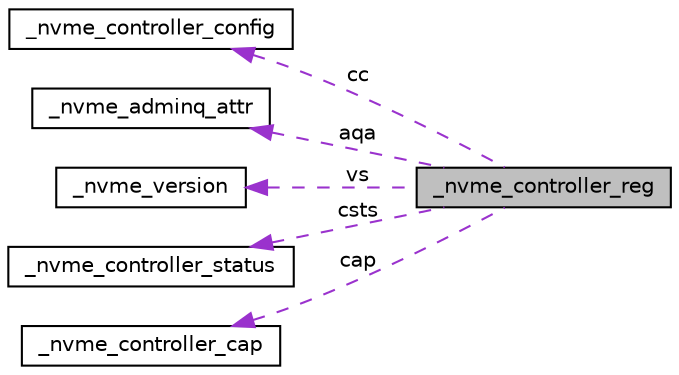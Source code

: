 digraph "_nvme_controller_reg"
{
  edge [fontname="Helvetica",fontsize="10",labelfontname="Helvetica",labelfontsize="10"];
  node [fontname="Helvetica",fontsize="10",shape=record];
  rankdir="LR";
  Node1 [label="_nvme_controller_reg",height=0.2,width=0.4,color="black", fillcolor="grey75", style="filled", fontcolor="black"];
  Node2 -> Node1 [dir="back",color="darkorchid3",fontsize="10",style="dashed",label=" cc" ,fontname="Helvetica"];
  Node2 [label="_nvme_controller_config",height=0.2,width=0.4,color="black", fillcolor="white", style="filled",URL="$union__nvme__controller__config.html",tooltip="Controller configuration register. "];
  Node3 -> Node1 [dir="back",color="darkorchid3",fontsize="10",style="dashed",label=" aqa" ,fontname="Helvetica"];
  Node3 [label="_nvme_adminq_attr",height=0.2,width=0.4,color="black", fillcolor="white", style="filled",URL="$union__nvme__adminq__attr.html",tooltip="Admin queue attributes. "];
  Node4 -> Node1 [dir="back",color="darkorchid3",fontsize="10",style="dashed",label=" vs" ,fontname="Helvetica"];
  Node4 [label="_nvme_version",height=0.2,width=0.4,color="black", fillcolor="white", style="filled",URL="$union__nvme__version.html",tooltip="Version. "];
  Node5 -> Node1 [dir="back",color="darkorchid3",fontsize="10",style="dashed",label=" csts" ,fontname="Helvetica"];
  Node5 [label="_nvme_controller_status",height=0.2,width=0.4,color="black", fillcolor="white", style="filled",URL="$union__nvme__controller__status.html",tooltip="Controller status register. "];
  Node6 -> Node1 [dir="back",color="darkorchid3",fontsize="10",style="dashed",label=" cap" ,fontname="Helvetica"];
  Node6 [label="_nvme_controller_cap",height=0.2,width=0.4,color="black", fillcolor="white", style="filled",URL="$union__nvme__controller__cap.html",tooltip="Controller capabilities. "];
}
